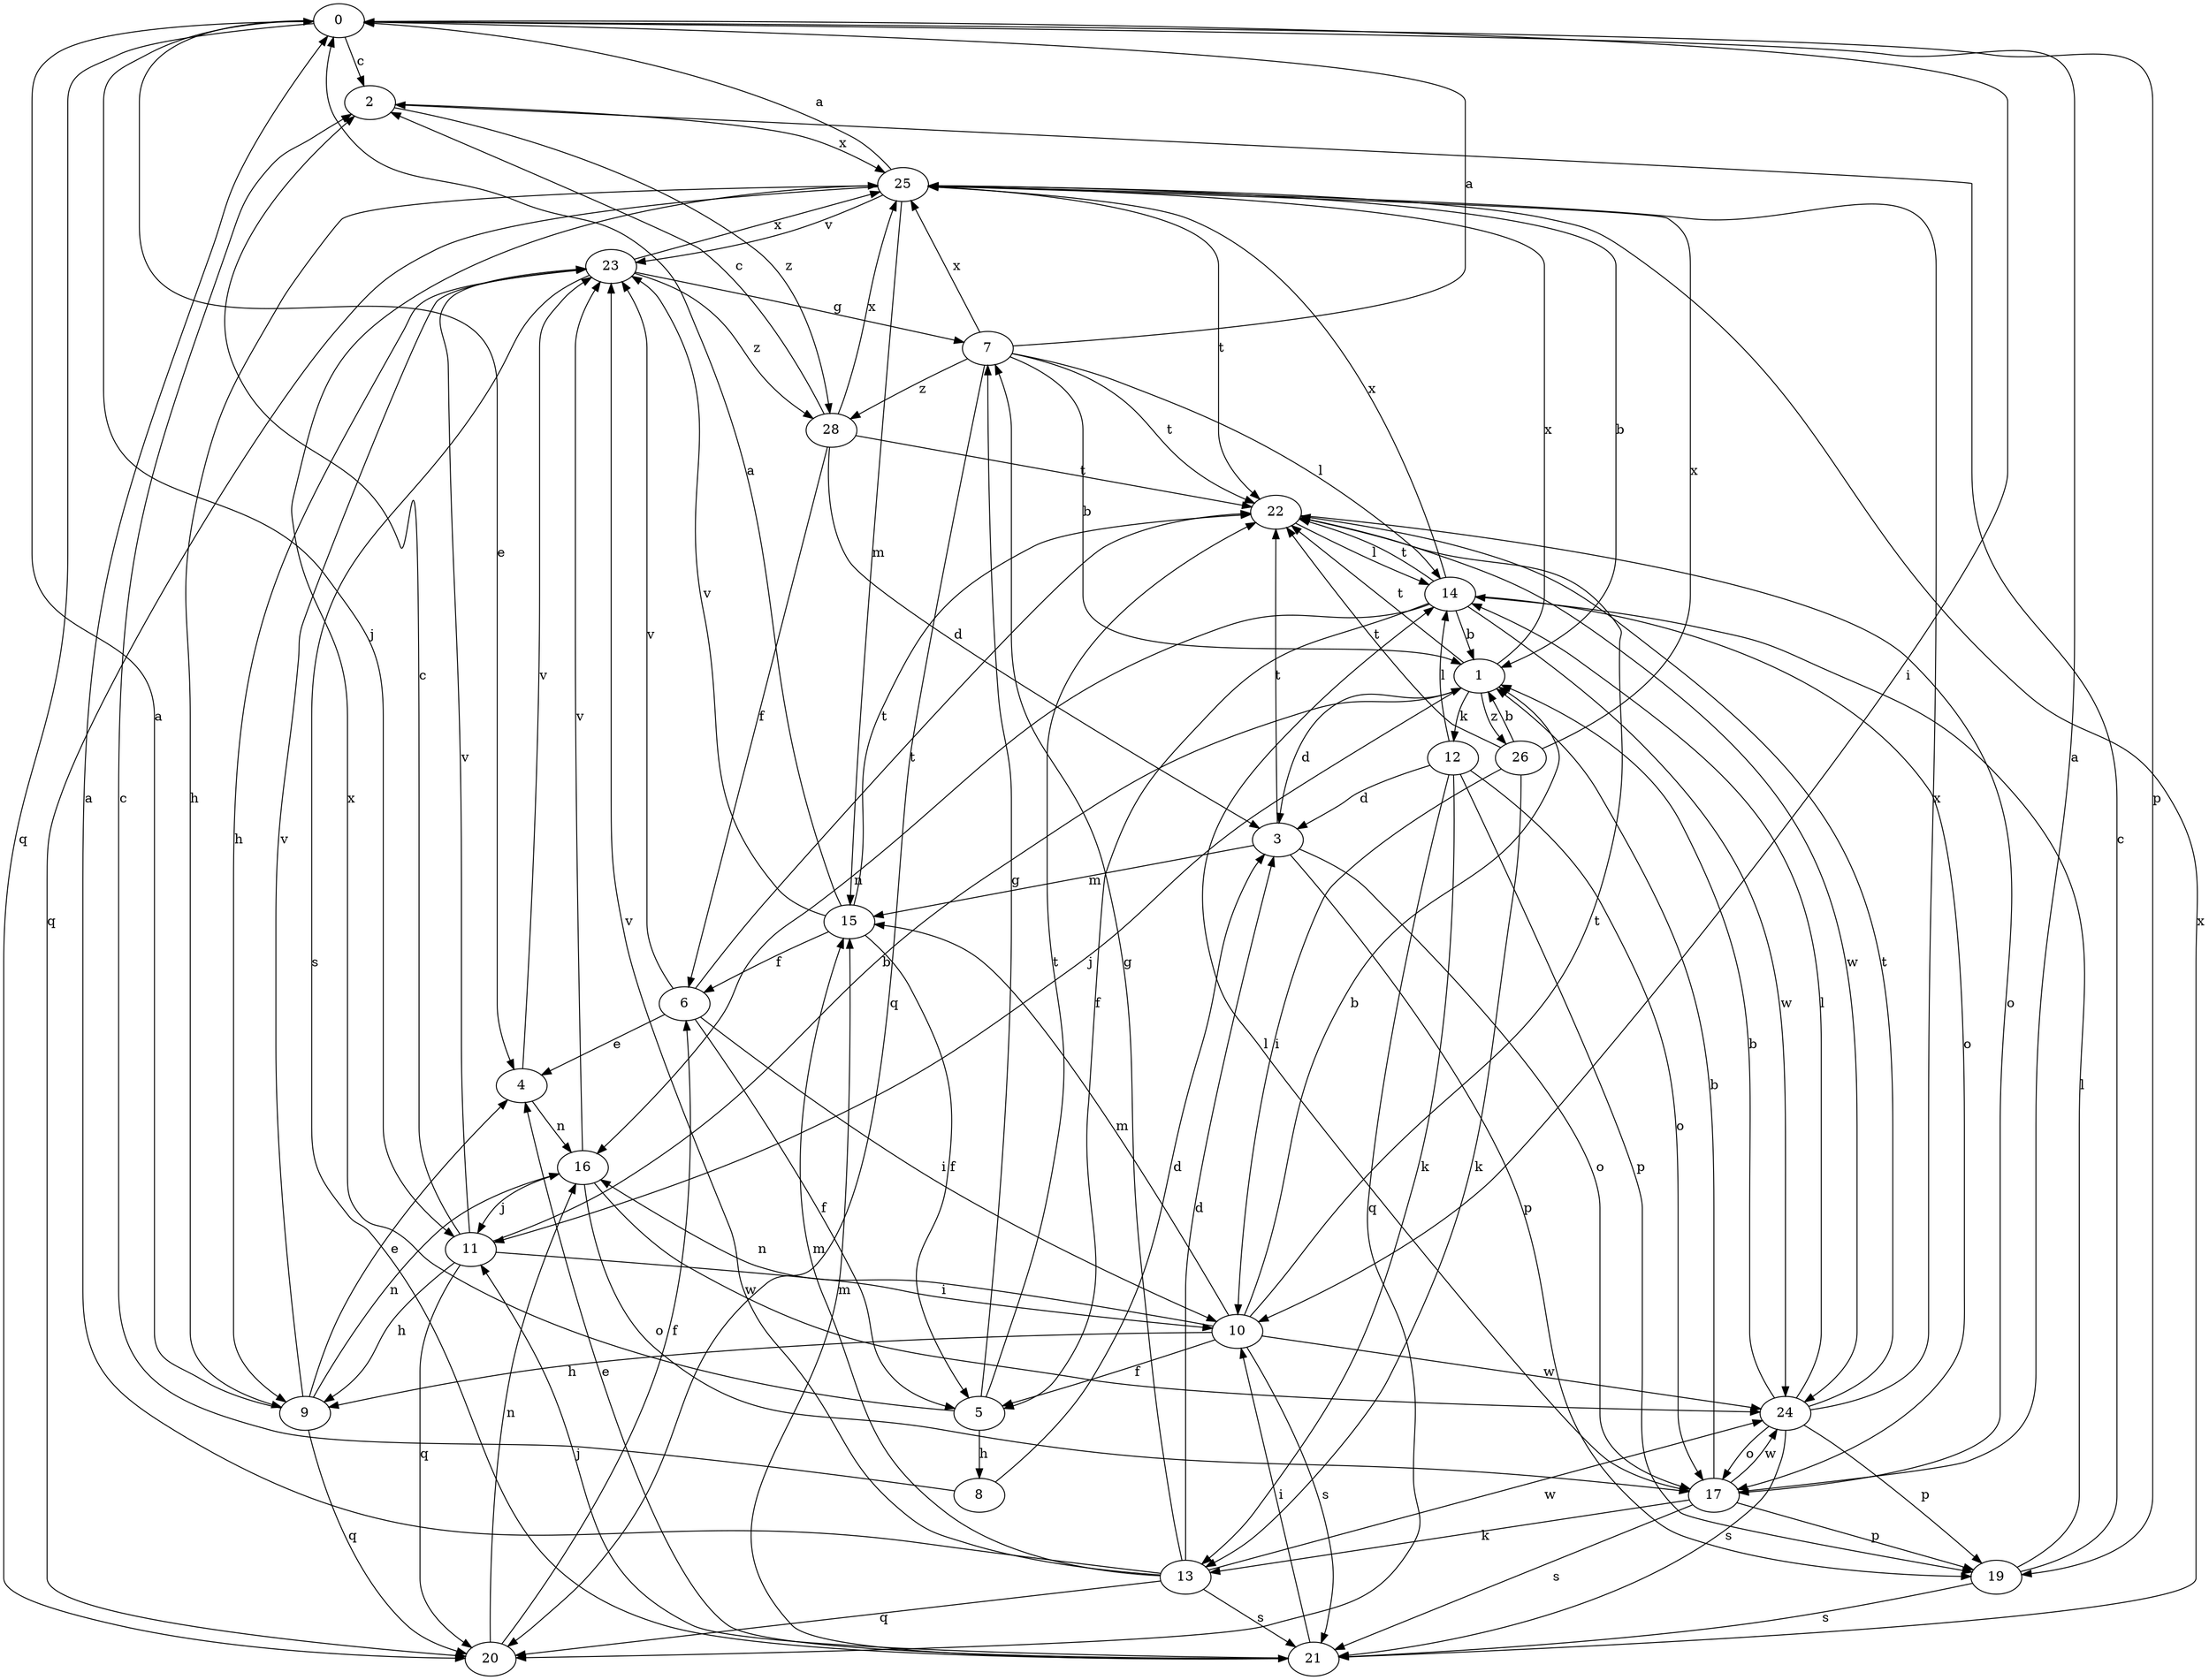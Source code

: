strict digraph  {
0;
1;
2;
3;
4;
5;
6;
7;
8;
9;
10;
11;
12;
13;
14;
15;
16;
17;
19;
20;
21;
22;
23;
24;
25;
26;
28;
0 -> 2  [label=c];
0 -> 4  [label=e];
0 -> 10  [label=i];
0 -> 11  [label=j];
0 -> 19  [label=p];
0 -> 20  [label=q];
1 -> 3  [label=d];
1 -> 11  [label=j];
1 -> 12  [label=k];
1 -> 22  [label=t];
1 -> 25  [label=x];
1 -> 26  [label=z];
2 -> 25  [label=x];
2 -> 28  [label=z];
3 -> 15  [label=m];
3 -> 17  [label=o];
3 -> 19  [label=p];
3 -> 22  [label=t];
4 -> 16  [label=n];
4 -> 23  [label=v];
5 -> 7  [label=g];
5 -> 8  [label=h];
5 -> 22  [label=t];
5 -> 25  [label=x];
6 -> 4  [label=e];
6 -> 5  [label=f];
6 -> 10  [label=i];
6 -> 22  [label=t];
6 -> 23  [label=v];
7 -> 0  [label=a];
7 -> 1  [label=b];
7 -> 14  [label=l];
7 -> 20  [label=q];
7 -> 22  [label=t];
7 -> 25  [label=x];
7 -> 28  [label=z];
8 -> 2  [label=c];
8 -> 3  [label=d];
9 -> 0  [label=a];
9 -> 4  [label=e];
9 -> 16  [label=n];
9 -> 20  [label=q];
9 -> 23  [label=v];
10 -> 1  [label=b];
10 -> 5  [label=f];
10 -> 9  [label=h];
10 -> 15  [label=m];
10 -> 16  [label=n];
10 -> 21  [label=s];
10 -> 22  [label=t];
10 -> 24  [label=w];
11 -> 1  [label=b];
11 -> 2  [label=c];
11 -> 9  [label=h];
11 -> 10  [label=i];
11 -> 20  [label=q];
11 -> 23  [label=v];
12 -> 3  [label=d];
12 -> 13  [label=k];
12 -> 14  [label=l];
12 -> 17  [label=o];
12 -> 19  [label=p];
12 -> 20  [label=q];
13 -> 0  [label=a];
13 -> 3  [label=d];
13 -> 7  [label=g];
13 -> 15  [label=m];
13 -> 20  [label=q];
13 -> 21  [label=s];
13 -> 23  [label=v];
13 -> 24  [label=w];
14 -> 1  [label=b];
14 -> 5  [label=f];
14 -> 16  [label=n];
14 -> 17  [label=o];
14 -> 22  [label=t];
14 -> 24  [label=w];
14 -> 25  [label=x];
15 -> 0  [label=a];
15 -> 5  [label=f];
15 -> 6  [label=f];
15 -> 22  [label=t];
15 -> 23  [label=v];
16 -> 11  [label=j];
16 -> 17  [label=o];
16 -> 23  [label=v];
16 -> 24  [label=w];
17 -> 0  [label=a];
17 -> 1  [label=b];
17 -> 13  [label=k];
17 -> 14  [label=l];
17 -> 19  [label=p];
17 -> 21  [label=s];
17 -> 24  [label=w];
19 -> 2  [label=c];
19 -> 14  [label=l];
19 -> 21  [label=s];
20 -> 6  [label=f];
20 -> 16  [label=n];
21 -> 4  [label=e];
21 -> 10  [label=i];
21 -> 11  [label=j];
21 -> 15  [label=m];
21 -> 25  [label=x];
22 -> 14  [label=l];
22 -> 17  [label=o];
22 -> 24  [label=w];
23 -> 7  [label=g];
23 -> 9  [label=h];
23 -> 21  [label=s];
23 -> 25  [label=x];
23 -> 28  [label=z];
24 -> 1  [label=b];
24 -> 14  [label=l];
24 -> 17  [label=o];
24 -> 19  [label=p];
24 -> 21  [label=s];
24 -> 22  [label=t];
24 -> 25  [label=x];
25 -> 0  [label=a];
25 -> 1  [label=b];
25 -> 9  [label=h];
25 -> 15  [label=m];
25 -> 20  [label=q];
25 -> 22  [label=t];
25 -> 23  [label=v];
26 -> 1  [label=b];
26 -> 10  [label=i];
26 -> 13  [label=k];
26 -> 22  [label=t];
26 -> 25  [label=x];
28 -> 2  [label=c];
28 -> 3  [label=d];
28 -> 6  [label=f];
28 -> 22  [label=t];
28 -> 25  [label=x];
}
